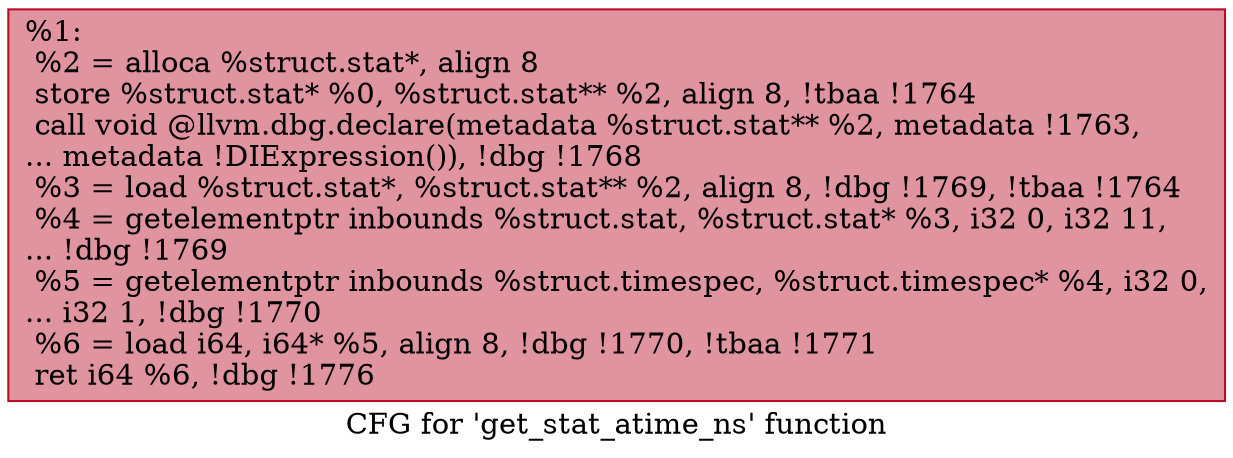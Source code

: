 digraph "CFG for 'get_stat_atime_ns' function" {
	label="CFG for 'get_stat_atime_ns' function";

	Node0x1b7afe0 [shape=record,color="#b70d28ff", style=filled, fillcolor="#b70d2870",label="{%1:\l  %2 = alloca %struct.stat*, align 8\l  store %struct.stat* %0, %struct.stat** %2, align 8, !tbaa !1764\l  call void @llvm.dbg.declare(metadata %struct.stat** %2, metadata !1763,\l... metadata !DIExpression()), !dbg !1768\l  %3 = load %struct.stat*, %struct.stat** %2, align 8, !dbg !1769, !tbaa !1764\l  %4 = getelementptr inbounds %struct.stat, %struct.stat* %3, i32 0, i32 11,\l... !dbg !1769\l  %5 = getelementptr inbounds %struct.timespec, %struct.timespec* %4, i32 0,\l... i32 1, !dbg !1770\l  %6 = load i64, i64* %5, align 8, !dbg !1770, !tbaa !1771\l  ret i64 %6, !dbg !1776\l}"];
}
